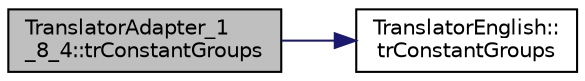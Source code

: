 digraph "TranslatorAdapter_1_8_4::trConstantGroups"
{
 // LATEX_PDF_SIZE
  edge [fontname="Helvetica",fontsize="10",labelfontname="Helvetica",labelfontsize="10"];
  node [fontname="Helvetica",fontsize="10",shape=record];
  rankdir="LR";
  Node1 [label="TranslatorAdapter_1\l_8_4::trConstantGroups",height=0.2,width=0.4,color="black", fillcolor="grey75", style="filled", fontcolor="black",tooltip=" "];
  Node1 -> Node2 [color="midnightblue",fontsize="10",style="solid",fontname="Helvetica"];
  Node2 [label="TranslatorEnglish::\ltrConstantGroups",height=0.2,width=0.4,color="black", fillcolor="white", style="filled",URL="$classTranslatorEnglish.html#a035575d56336402ab3b2103747f4b429",tooltip=" "];
}
